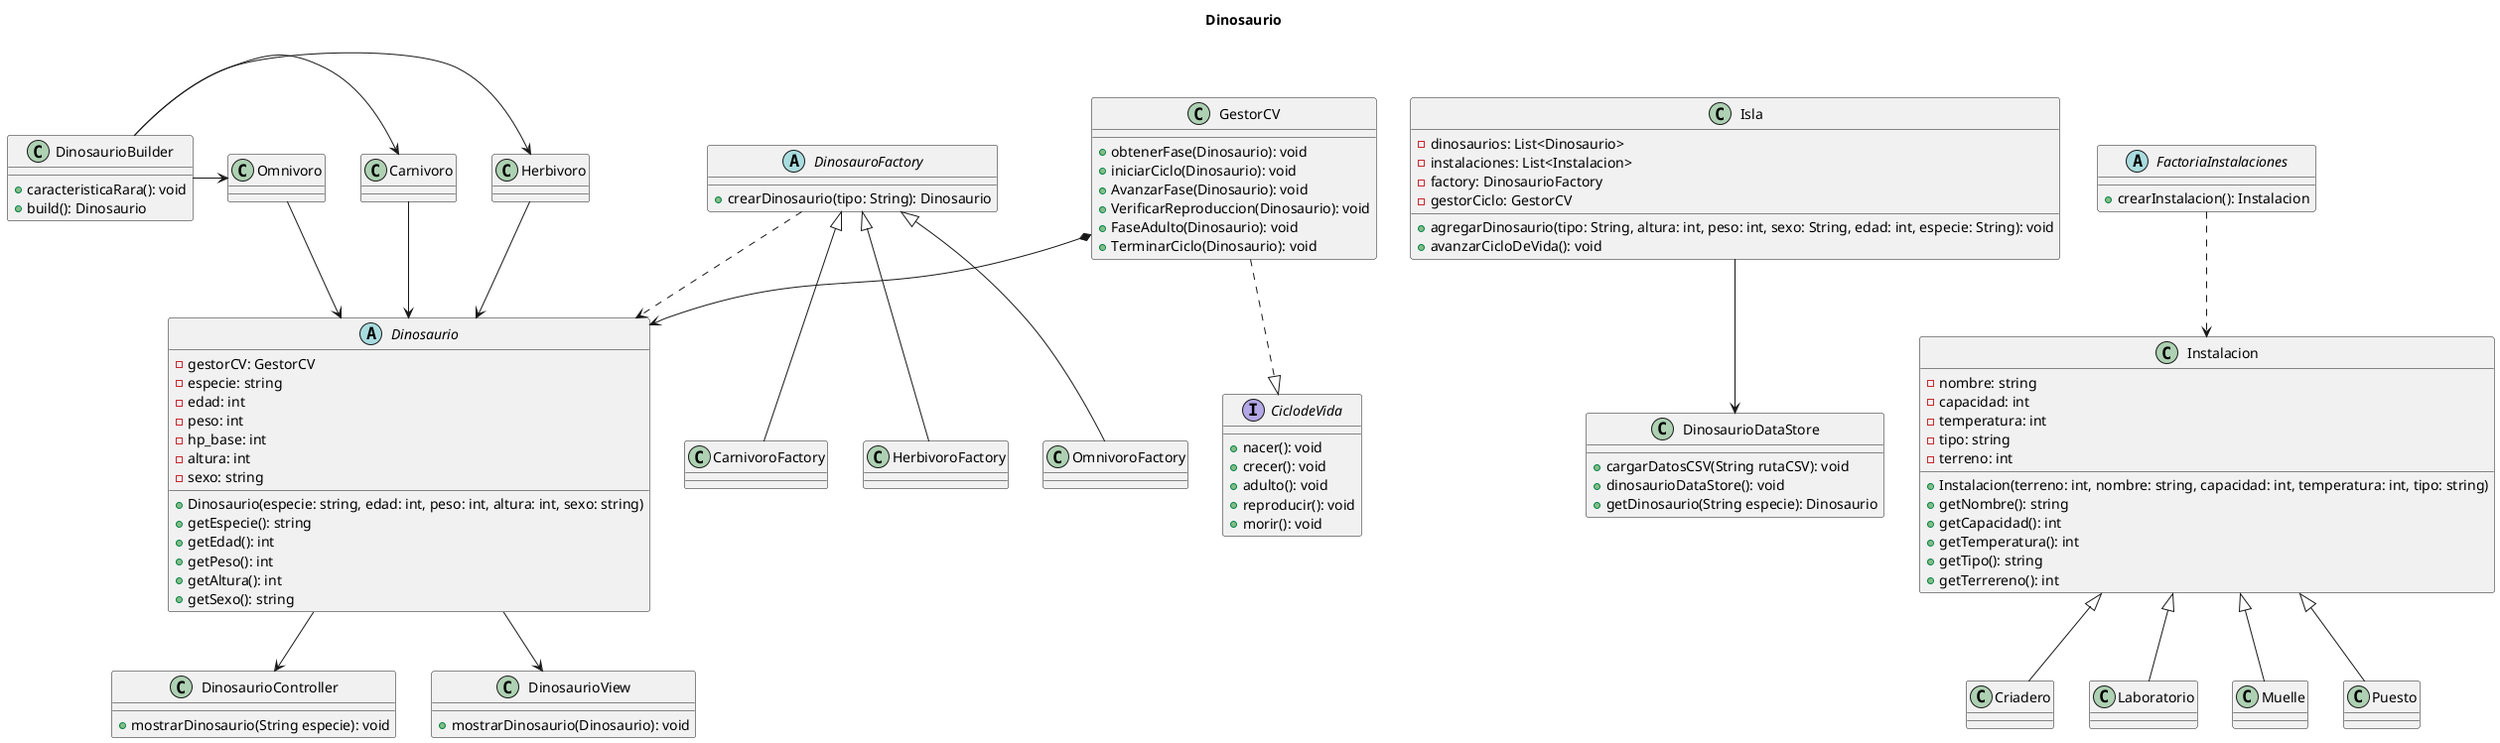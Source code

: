 @startuml
'https://plantuml.com/class-diagram
title Dinosaurio

abstract class Dinosaurio{
    -gestorCV: GestorCV
    -especie: string
    -edad: int
    -peso: int
    -hp_base: int
    -altura: int
    -sexo: string
    +Dinosaurio(especie: string, edad: int, peso: int, altura: int, sexo: string)
    +getEspecie(): string
    +getEdad(): int
    +getPeso(): int
    +getAltura(): int
    +getSexo(): string
}
class DinosaurioController{
    +mostrarDinosaurio(String especie): void
}
class DinosaurioDataStore{
    +cargarDatosCSV(String rutaCSV): void
    +dinosaurioDataStore(): void
    +getDinosaurio(String especie): Dinosaurio
}
class DinosaurioView{
    +mostrarDinosaurio(Dinosaurio): void
}

class DinosaurioBuilder{
    +caracteristicaRara(): void
    +build(): Dinosaurio
}

abstract class DinosauroFactory{
    +crearDinosaurio(tipo: String): Dinosaurio
}

class CarnivoroFactory extends DinosauroFactory{}
class HerbivoroFactory extends DinosauroFactory{}
class OmnivoroFactory extends DinosauroFactory{}

abstract class FactoriaInstalaciones{
    +crearInstalacion(): Instalacion
}

class Instalacion{
    -nombre: string
    -capacidad: int
    -temperatura: int
    -tipo: string
    -terreno: int
    +Instalacion(terreno: int, nombre: string, capacidad: int, temperatura: int, tipo: string)
    +getNombre(): string
    +getCapacidad(): int
    +getTemperatura(): int
    +getTipo(): string
    +getTerrereno(): int
}

class Criadero extends Instalacion{}
class Laboratorio extends Instalacion{}
class Muelle extends Instalacion{}
class Puesto extends Instalacion{}

interface CiclodeVida{
    +nacer(): void
    +crecer(): void
    +adulto(): void
    +reproducir(): void
    +morir(): void
}

class GestorCV{
    +obtenerFase(Dinosaurio): void
    +iniciarCiclo(Dinosaurio): void
    +AvanzarFase(Dinosaurio): void
    +VerificarReproduccion(Dinosaurio): void
    +FaseAdulto(Dinosaurio): void
    +TerminarCiclo(Dinosaurio): void
}

class Isla{
    -dinosaurios: List<Dinosaurio>
    -instalaciones: List<Instalacion>
    -factory: DinosaurioFactory
    -gestorCiclo: GestorCV
    +agregarDinosaurio(tipo: String, altura: int, peso: int, sexo: String, edad: int, especie: String): void
    +avanzarCicloDeVida(): void
}

GestorCV *--> Dinosaurio
Herbivoro --> Dinosaurio
Carnivoro --> Dinosaurio
Omnivoro --> Dinosaurio
GestorCV ..|> CiclodeVida
DinosauroFactory ..> Dinosaurio
DinosaurioBuilder -> Herbivoro
DinosaurioBuilder -> Carnivoro
DinosaurioBuilder -> Omnivoro
FactoriaInstalaciones ..> Instalacion
Isla --> DinosaurioDataStore
Dinosaurio --> DinosaurioController
Dinosaurio --> DinosaurioView


@enduml